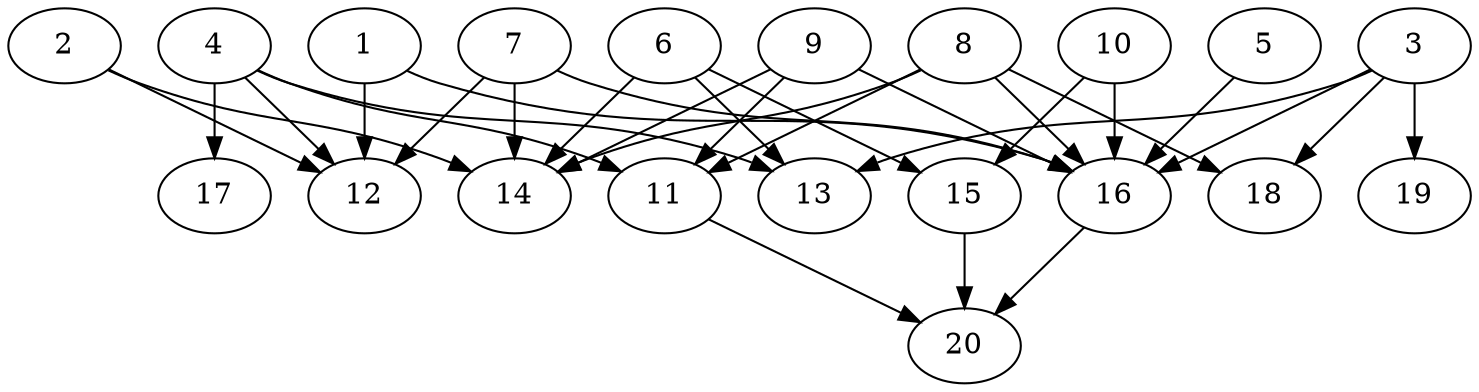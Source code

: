 // DAG automatically generated by daggen at Thu Oct  3 13:58:42 2019
// ./daggen --dot -n 20 --ccr 0.5 --fat 0.7 --regular 0.5 --density 0.7 --mindata 5242880 --maxdata 52428800 
digraph G {
  1 [size="61812736", alpha="0.02", expect_size="30906368"] 
  1 -> 12 [size ="30906368"]
  1 -> 16 [size ="30906368"]
  2 [size="25806848", alpha="0.13", expect_size="12903424"] 
  2 -> 12 [size ="12903424"]
  2 -> 14 [size ="12903424"]
  3 [size="73627648", alpha="0.08", expect_size="36813824"] 
  3 -> 13 [size ="36813824"]
  3 -> 16 [size ="36813824"]
  3 -> 18 [size ="36813824"]
  3 -> 19 [size ="36813824"]
  4 [size="15616000", alpha="0.07", expect_size="7808000"] 
  4 -> 11 [size ="7808000"]
  4 -> 12 [size ="7808000"]
  4 -> 13 [size ="7808000"]
  4 -> 17 [size ="7808000"]
  5 [size="54220800", alpha="0.14", expect_size="27110400"] 
  5 -> 16 [size ="27110400"]
  6 [size="37144576", alpha="0.07", expect_size="18572288"] 
  6 -> 13 [size ="18572288"]
  6 -> 14 [size ="18572288"]
  6 -> 15 [size ="18572288"]
  7 [size="98269184", alpha="0.20", expect_size="49134592"] 
  7 -> 12 [size ="49134592"]
  7 -> 14 [size ="49134592"]
  7 -> 16 [size ="49134592"]
  8 [size="95719424", alpha="0.03", expect_size="47859712"] 
  8 -> 11 [size ="47859712"]
  8 -> 14 [size ="47859712"]
  8 -> 16 [size ="47859712"]
  8 -> 18 [size ="47859712"]
  9 [size="101396480", alpha="0.05", expect_size="50698240"] 
  9 -> 11 [size ="50698240"]
  9 -> 14 [size ="50698240"]
  9 -> 16 [size ="50698240"]
  10 [size="13844480", alpha="0.18", expect_size="6922240"] 
  10 -> 15 [size ="6922240"]
  10 -> 16 [size ="6922240"]
  11 [size="84011008", alpha="0.02", expect_size="42005504"] 
  11 -> 20 [size ="42005504"]
  12 [size="93859840", alpha="0.09", expect_size="46929920"] 
  13 [size="62779392", alpha="0.06", expect_size="31389696"] 
  14 [size="100827136", alpha="0.05", expect_size="50413568"] 
  15 [size="38215680", alpha="0.17", expect_size="19107840"] 
  15 -> 20 [size ="19107840"]
  16 [size="10735616", alpha="0.06", expect_size="5367808"] 
  16 -> 20 [size ="5367808"]
  17 [size="45553664", alpha="0.09", expect_size="22776832"] 
  18 [size="44417024", alpha="0.16", expect_size="22208512"] 
  19 [size="60450816", alpha="0.09", expect_size="30225408"] 
  20 [size="81876992", alpha="0.20", expect_size="40938496"] 
}
